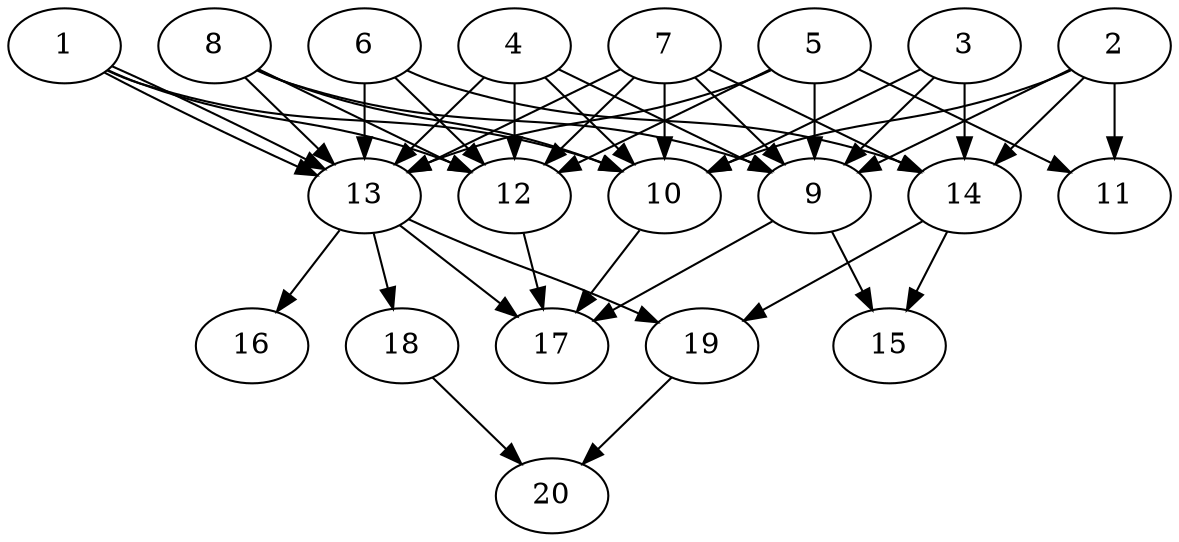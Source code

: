 // DAG automatically generated by daggen at Wed Jul 24 21:20:07 2019
// ./daggen --dot -n 20 --ccr 0.3 --fat 0.8 --regular 0.5 --density 0.8 --mindata 5242880 --maxdata 52428800 
digraph G {
  1 [size="141728427", alpha="0.18", expect_size="42518528"] 
  1 -> 10 [size ="42518528"]
  1 -> 12 [size ="42518528"]
  1 -> 13 [size ="42518528"]
  1 -> 13 [size ="42518528"]
  2 [size="62423040", alpha="0.00", expect_size="18726912"] 
  2 -> 9 [size ="18726912"]
  2 -> 10 [size ="18726912"]
  2 -> 11 [size ="18726912"]
  2 -> 14 [size ="18726912"]
  3 [size="78902613", alpha="0.02", expect_size="23670784"] 
  3 -> 9 [size ="23670784"]
  3 -> 10 [size ="23670784"]
  3 -> 14 [size ="23670784"]
  4 [size="138690560", alpha="0.05", expect_size="41607168"] 
  4 -> 9 [size ="41607168"]
  4 -> 10 [size ="41607168"]
  4 -> 12 [size ="41607168"]
  4 -> 13 [size ="41607168"]
  5 [size="32054613", alpha="0.05", expect_size="9616384"] 
  5 -> 9 [size ="9616384"]
  5 -> 11 [size ="9616384"]
  5 -> 12 [size ="9616384"]
  5 -> 13 [size ="9616384"]
  6 [size="59173547", alpha="0.12", expect_size="17752064"] 
  6 -> 12 [size ="17752064"]
  6 -> 13 [size ="17752064"]
  6 -> 14 [size ="17752064"]
  7 [size="154016427", alpha="0.04", expect_size="46204928"] 
  7 -> 9 [size ="46204928"]
  7 -> 10 [size ="46204928"]
  7 -> 12 [size ="46204928"]
  7 -> 13 [size ="46204928"]
  7 -> 14 [size ="46204928"]
  8 [size="17960960", alpha="0.09", expect_size="5388288"] 
  8 -> 9 [size ="5388288"]
  8 -> 10 [size ="5388288"]
  8 -> 12 [size ="5388288"]
  8 -> 13 [size ="5388288"]
  9 [size="135697067", alpha="0.16", expect_size="40709120"] 
  9 -> 15 [size ="40709120"]
  9 -> 17 [size ="40709120"]
  10 [size="38362453", alpha="0.16", expect_size="11508736"] 
  10 -> 17 [size ="11508736"]
  11 [size="27118933", alpha="0.03", expect_size="8135680"] 
  12 [size="170472107", alpha="0.12", expect_size="51141632"] 
  12 -> 17 [size ="51141632"]
  13 [size="172301653", alpha="0.19", expect_size="51690496"] 
  13 -> 16 [size ="51690496"]
  13 -> 17 [size ="51690496"]
  13 -> 18 [size ="51690496"]
  13 -> 19 [size ="51690496"]
  14 [size="30194347", alpha="0.10", expect_size="9058304"] 
  14 -> 15 [size ="9058304"]
  14 -> 19 [size ="9058304"]
  15 [size="69826560", alpha="0.03", expect_size="20947968"] 
  16 [size="109878613", alpha="0.13", expect_size="32963584"] 
  17 [size="43253760", alpha="0.11", expect_size="12976128"] 
  18 [size="78062933", alpha="0.09", expect_size="23418880"] 
  18 -> 20 [size ="23418880"]
  19 [size="148681387", alpha="0.14", expect_size="44604416"] 
  19 -> 20 [size ="44604416"]
  20 [size="113643520", alpha="0.02", expect_size="34093056"] 
}
